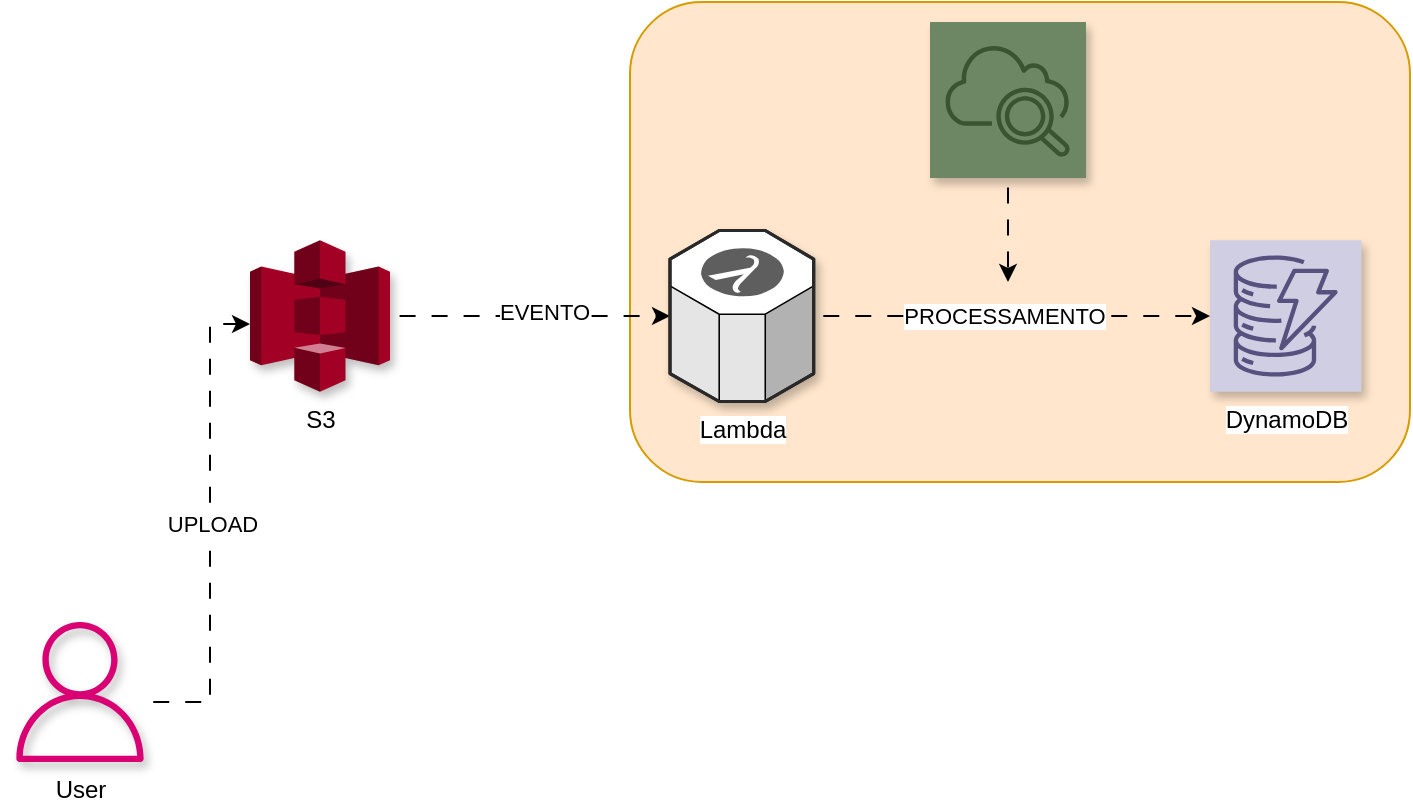 <mxfile version="28.1.2" pages="2">
  <diagram name="Arquitetura 1 – S3 + Lambda (serverless)" id="NjkCGwwYMCRYMDk2Q0Zz">
    <mxGraphModel dx="872" dy="563" grid="1" gridSize="10" guides="1" tooltips="1" connect="1" arrows="1" fold="1" page="1" pageScale="1" pageWidth="827" pageHeight="1169" math="0" shadow="0">
      <root>
        <mxCell id="0" />
        <mxCell id="1" parent="0" />
        <mxCell id="-SbDtvEhsxBQ7XKttUdw-6" value="" style="rounded=1;whiteSpace=wrap;html=1;fillColor=#ffe6cc;strokeColor=#d79b00;" vertex="1" parent="1">
          <mxGeometry x="350" y="100" width="390" height="240" as="geometry" />
        </mxCell>
        <mxCell id="brJKbokAN7egzC4AHvS9-8" style="edgeStyle=orthogonalEdgeStyle;rounded=0;orthogonalLoop=1;jettySize=auto;html=1;shape=wire;dashed=1;flowAnimation=1;" edge="1" parent="1" source="brJKbokAN7egzC4AHvS9-1" target="brJKbokAN7egzC4AHvS9-2">
          <mxGeometry relative="1" as="geometry">
            <Array as="points">
              <mxPoint x="140" y="450" />
              <mxPoint x="140" y="261" />
            </Array>
          </mxGeometry>
        </mxCell>
        <mxCell id="-SbDtvEhsxBQ7XKttUdw-1" value="UPLOAD" style="edgeLabel;html=1;align=center;verticalAlign=middle;resizable=0;points=[];" vertex="1" connectable="0" parent="brJKbokAN7egzC4AHvS9-8">
          <mxGeometry x="0.011" y="-1" relative="1" as="geometry">
            <mxPoint as="offset" />
          </mxGeometry>
        </mxCell>
        <mxCell id="brJKbokAN7egzC4AHvS9-1" value="&lt;font style=&quot;color: rgb(0, 0, 0);&quot;&gt;User&lt;/font&gt;" style="sketch=0;outlineConnect=0;fillColor=#d80073;strokeColor=#A50040;dashed=0;verticalLabelPosition=bottom;verticalAlign=top;align=center;html=1;fontSize=12;fontStyle=0;aspect=fixed;pointerEvents=1;shape=mxgraph.aws4.user;fontColor=#ffffff;shadow=1;" vertex="1" parent="1">
          <mxGeometry x="40" y="410" width="70" height="70" as="geometry" />
        </mxCell>
        <mxCell id="brJKbokAN7egzC4AHvS9-7" style="edgeStyle=orthogonalEdgeStyle;rounded=0;orthogonalLoop=1;jettySize=auto;html=1;exitX=1;exitY=0.5;exitDx=0;exitDy=0;exitPerimeter=0;shape=wire;dashed=1;dashPattern=8 8;flowAnimation=1;" edge="1" parent="1" source="brJKbokAN7egzC4AHvS9-2" target="brJKbokAN7egzC4AHvS9-4">
          <mxGeometry relative="1" as="geometry" />
        </mxCell>
        <mxCell id="-SbDtvEhsxBQ7XKttUdw-2" value="EVENTO" style="edgeLabel;html=1;align=center;verticalAlign=middle;resizable=0;points=[];" vertex="1" connectable="0" parent="brJKbokAN7egzC4AHvS9-7">
          <mxGeometry x="0.095" y="2" relative="1" as="geometry">
            <mxPoint as="offset" />
          </mxGeometry>
        </mxCell>
        <mxCell id="brJKbokAN7egzC4AHvS9-2" value="&lt;font style=&quot;color: rgb(0, 0, 0);&quot;&gt;S3&lt;/font&gt;" style="outlineConnect=0;dashed=0;verticalLabelPosition=bottom;verticalAlign=top;align=center;html=1;shape=mxgraph.aws3.s3;fillColor=#a20025;fontColor=#ffffff;strokeColor=#6F0000;shadow=1;" vertex="1" parent="1">
          <mxGeometry x="160" y="219.13" width="70" height="75.75" as="geometry" />
        </mxCell>
        <mxCell id="brJKbokAN7egzC4AHvS9-4" value="Lambda" style="verticalLabelPosition=bottom;html=1;verticalAlign=top;strokeWidth=1;align=center;outlineConnect=0;dashed=0;outlineConnect=0;shape=mxgraph.aws3d.lambda;aspect=fixed;strokeColor2=#292929;strokeColor3=#ffffff;shadow=1;labelBackgroundColor=default;" vertex="1" parent="1">
          <mxGeometry x="370" y="214.25" width="71.84" height="85.5" as="geometry" />
        </mxCell>
        <mxCell id="brJKbokAN7egzC4AHvS9-5" value="DynamoDB" style="sketch=0;points=[[0,0,0],[0.25,0,0],[0.5,0,0],[0.75,0,0],[1,0,0],[0,1,0],[0.25,1,0],[0.5,1,0],[0.75,1,0],[1,1,0],[0,0.25,0],[0,0.5,0],[0,0.75,0],[1,0.25,0],[1,0.5,0],[1,0.75,0]];outlineConnect=0;dashed=0;verticalLabelPosition=bottom;verticalAlign=top;align=center;html=1;fontSize=12;fontStyle=0;aspect=fixed;shape=mxgraph.aws4.resourceIcon;resIcon=mxgraph.aws4.dynamodb;fillColor=#d0cee2;strokeColor=#56517e;shadow=1;labelBackgroundColor=default;" vertex="1" parent="1">
          <mxGeometry x="640" y="219.13" width="75.75" height="75.75" as="geometry" />
        </mxCell>
        <mxCell id="brJKbokAN7egzC4AHvS9-6" style="edgeStyle=orthogonalEdgeStyle;rounded=0;orthogonalLoop=1;jettySize=auto;html=1;entryX=0;entryY=0.5;entryDx=0;entryDy=0;entryPerimeter=0;flowAnimation=1;shape=wire;dashed=1;" edge="1" parent="1" source="brJKbokAN7egzC4AHvS9-4" target="brJKbokAN7egzC4AHvS9-5">
          <mxGeometry relative="1" as="geometry" />
        </mxCell>
        <mxCell id="-SbDtvEhsxBQ7XKttUdw-3" value="PROCESSAMENTO" style="edgeLabel;html=1;align=center;verticalAlign=middle;resizable=0;points=[];labelBackgroundColor=default;" vertex="1" connectable="0" parent="brJKbokAN7egzC4AHvS9-6">
          <mxGeometry x="-0.303" y="-1" relative="1" as="geometry">
            <mxPoint x="26" y="-1" as="offset" />
          </mxGeometry>
        </mxCell>
        <mxCell id="-SbDtvEhsxBQ7XKttUdw-5" style="edgeStyle=orthogonalEdgeStyle;rounded=0;orthogonalLoop=1;jettySize=auto;html=1;shape=wire;dashed=1;flowAnimation=1;" edge="1" parent="1" source="-SbDtvEhsxBQ7XKttUdw-4">
          <mxGeometry relative="1" as="geometry">
            <mxPoint x="539" y="240" as="targetPoint" />
          </mxGeometry>
        </mxCell>
        <mxCell id="-SbDtvEhsxBQ7XKttUdw-4" value="" style="sketch=0;points=[[0,0,0],[0.25,0,0],[0.5,0,0],[0.75,0,0],[1,0,0],[0,1,0],[0.25,1,0],[0.5,1,0],[0.75,1,0],[1,1,0],[0,0.25,0],[0,0.5,0],[0,0.75,0],[1,0.25,0],[1,0.5,0],[1,0.75,0]];points=[[0,0,0],[0.25,0,0],[0.5,0,0],[0.75,0,0],[1,0,0],[0,1,0],[0.25,1,0],[0.5,1,0],[0.75,1,0],[1,1,0],[0,0.25,0],[0,0.5,0],[0,0.75,0],[1,0.25,0],[1,0.5,0],[1,0.75,0]];outlineConnect=0;fontColor=#ffffff;fillColor=#6d8764;strokeColor=#3A5431;dashed=0;verticalLabelPosition=bottom;verticalAlign=top;align=center;html=1;fontSize=12;fontStyle=0;aspect=fixed;shape=mxgraph.aws4.resourceIcon;resIcon=mxgraph.aws4.cloudwatch_2;shadow=1;" vertex="1" parent="1">
          <mxGeometry x="500" y="110" width="78" height="78" as="geometry" />
        </mxCell>
      </root>
    </mxGraphModel>
  </diagram>
  <diagram id="TJ14ZeX4o4Xk3dgzz3kE" name="Arquitetura 2 – EC2 + EBS (infra tradicional)">
    <mxGraphModel dx="872" dy="563" grid="1" gridSize="10" guides="1" tooltips="1" connect="1" arrows="1" fold="1" page="1" pageScale="1" pageWidth="827" pageHeight="1169" math="0" shadow="0">
      <root>
        <mxCell id="0" />
        <mxCell id="1" parent="0" />
        <mxCell id="Q_d34PwR9s97mBENuFLp-1" value="&lt;font style=&quot;color: rgb(0, 0, 0);&quot;&gt;User&lt;/font&gt;" style="sketch=0;outlineConnect=0;fillColor=#d80073;strokeColor=#A50040;dashed=0;verticalLabelPosition=bottom;verticalAlign=top;align=center;html=1;fontSize=12;fontStyle=0;aspect=fixed;pointerEvents=1;shape=mxgraph.aws4.user;fontColor=#ffffff;textShadow=1;labelBackgroundColor=default;shadow=1;" vertex="1" parent="1">
          <mxGeometry x="20" y="410" width="80" height="80" as="geometry" />
        </mxCell>
        <mxCell id="Q_d34PwR9s97mBENuFLp-6" value="" style="outlineConnect=0;dashed=0;verticalLabelPosition=bottom;verticalAlign=top;align=center;html=1;shape=mxgraph.aws3.rds;fillColor=#2E73B8;gradientColor=none;textShadow=1;labelBackgroundColor=default;shadow=1;" vertex="1" parent="1">
          <mxGeometry x="374.25" y="450" width="68" height="70" as="geometry" />
        </mxCell>
        <mxCell id="XjVhGmaZ_4LHyrVgzMSc-4" style="edgeStyle=orthogonalEdgeStyle;rounded=0;orthogonalLoop=1;jettySize=auto;html=1;" edge="1" parent="1" source="XjVhGmaZ_4LHyrVgzMSc-1" target="Q_d34PwR9s97mBENuFLp-3">
          <mxGeometry relative="1" as="geometry" />
        </mxCell>
        <mxCell id="w-SdKQoRDv8zJ8WB8dBS-2" value="encaminha" style="edgeLabel;html=1;align=center;verticalAlign=middle;resizable=0;points=[];" vertex="1" connectable="0" parent="XjVhGmaZ_4LHyrVgzMSc-4">
          <mxGeometry x="0.217" y="-2" relative="1" as="geometry">
            <mxPoint x="-13" y="-2" as="offset" />
          </mxGeometry>
        </mxCell>
        <mxCell id="XjVhGmaZ_4LHyrVgzMSc-1" value="ELB" style="sketch=0;points=[[0,0,0],[0.25,0,0],[0.5,0,0],[0.75,0,0],[1,0,0],[0,1,0],[0.25,1,0],[0.5,1,0],[0.75,1,0],[1,1,0],[0,0.25,0],[0,0.5,0],[0,0.75,0],[1,0.25,0],[1,0.5,0],[1,0.75,0]];outlineConnect=0;fontColor=#232F3E;fillColor=#8C4FFF;strokeColor=#ffffff;dashed=0;verticalLabelPosition=bottom;verticalAlign=top;align=center;html=1;fontSize=12;fontStyle=0;aspect=fixed;shape=mxgraph.aws4.resourceIcon;resIcon=mxgraph.aws4.elastic_load_balancing;textShadow=1;labelBackgroundColor=default;shadow=1;" vertex="1" parent="1">
          <mxGeometry x="170" y="230" width="80" height="80" as="geometry" />
        </mxCell>
        <mxCell id="XjVhGmaZ_4LHyrVgzMSc-2" value="EBS" style="outlineConnect=0;dashed=0;verticalLabelPosition=bottom;verticalAlign=top;align=center;html=1;shape=mxgraph.aws3.volume;fillColor=#647687;strokeColor=#314354;fontColor=#000000;textShadow=1;labelBackgroundColor=default;shadow=1;" vertex="1" parent="1">
          <mxGeometry x="632" y="232.5" width="52.5" height="75" as="geometry" />
        </mxCell>
        <mxCell id="XjVhGmaZ_4LHyrVgzMSc-3" style="edgeStyle=orthogonalEdgeStyle;rounded=0;orthogonalLoop=1;jettySize=auto;html=1;entryX=0;entryY=0.5;entryDx=0;entryDy=0;entryPerimeter=0;" edge="1" parent="1" source="Q_d34PwR9s97mBENuFLp-1" target="XjVhGmaZ_4LHyrVgzMSc-1">
          <mxGeometry relative="1" as="geometry" />
        </mxCell>
        <mxCell id="w-SdKQoRDv8zJ8WB8dBS-1" value="rota" style="edgeLabel;html=1;align=center;verticalAlign=middle;resizable=0;points=[];" vertex="1" connectable="0" parent="XjVhGmaZ_4LHyrVgzMSc-3">
          <mxGeometry x="-0.008" y="-3" relative="1" as="geometry">
            <mxPoint as="offset" />
          </mxGeometry>
        </mxCell>
        <mxCell id="XjVhGmaZ_4LHyrVgzMSc-5" style="edgeStyle=orthogonalEdgeStyle;rounded=0;orthogonalLoop=1;jettySize=auto;html=1;entryX=0;entryY=0.5;entryDx=0;entryDy=0;entryPerimeter=0;" edge="1" parent="1" source="Q_d34PwR9s97mBENuFLp-3" target="XjVhGmaZ_4LHyrVgzMSc-2">
          <mxGeometry relative="1" as="geometry" />
        </mxCell>
        <mxCell id="XjVhGmaZ_4LHyrVgzMSc-10" value="processa" style="edgeLabel;html=1;align=center;verticalAlign=middle;resizable=0;points=[];" vertex="1" connectable="0" parent="XjVhGmaZ_4LHyrVgzMSc-5">
          <mxGeometry x="-0.024" y="2" relative="1" as="geometry">
            <mxPoint x="1" as="offset" />
          </mxGeometry>
        </mxCell>
        <mxCell id="w-SdKQoRDv8zJ8WB8dBS-4" style="edgeStyle=orthogonalEdgeStyle;rounded=0;orthogonalLoop=1;jettySize=auto;html=1;" edge="1" parent="1" source="Q_d34PwR9s97mBENuFLp-3">
          <mxGeometry relative="1" as="geometry">
            <mxPoint x="408.25" y="440" as="targetPoint" />
          </mxGeometry>
        </mxCell>
        <mxCell id="w-SdKQoRDv8zJ8WB8dBS-5" value="requisição" style="edgeLabel;html=1;align=center;verticalAlign=middle;resizable=0;points=[];textShadow=0;" vertex="1" connectable="0" parent="w-SdKQoRDv8zJ8WB8dBS-4">
          <mxGeometry x="0.081" relative="1" as="geometry">
            <mxPoint as="offset" />
          </mxGeometry>
        </mxCell>
        <mxCell id="Q_d34PwR9s97mBENuFLp-3" value="EC2" style="outlineConnect=0;dashed=0;verticalLabelPosition=bottom;verticalAlign=top;align=center;html=1;shape=mxgraph.aws3.ec2;fillColor=#F58534;gradientColor=none;textShadow=1;labelBorderColor=none;labelBackgroundColor=default;shadow=1;" vertex="1" parent="1">
          <mxGeometry x="370" y="223.5" width="76.5" height="93" as="geometry" />
        </mxCell>
        <mxCell id="w-SdKQoRDv8zJ8WB8dBS-6" value="Resposta com dados" style="text;html=1;align=center;verticalAlign=middle;resizable=0;points=[];autosize=1;strokeColor=none;fillColor=none;labelBackgroundColor=default;textShadow=1;" vertex="1" parent="1">
          <mxGeometry x="338.25" y="530" width="140" height="30" as="geometry" />
        </mxCell>
        <mxCell id="w-SdKQoRDv8zJ8WB8dBS-7" value="&lt;font style=&quot;color: rgb(255, 255, 255);&quot;&gt;&lt;span&gt;RDS&lt;/span&gt;&lt;/font&gt;" style="text;strokeColor=none;align=center;fillColor=none;html=1;verticalAlign=middle;whiteSpace=wrap;rounded=0;textShadow=1;labelBackgroundColor=none;fontStyle=1" vertex="1" parent="1">
          <mxGeometry x="378.25" y="470" width="60" height="30" as="geometry" />
        </mxCell>
      </root>
    </mxGraphModel>
  </diagram>
</mxfile>
